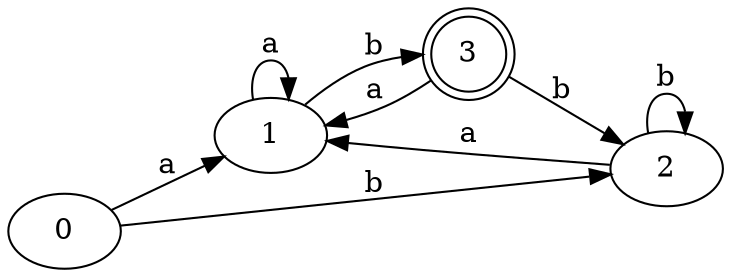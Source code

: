 digraph Automata {
	rankdir=LR
	0 [label=0]
	1 [label=1]
	2 [label=2]
	3 [label=3 shape=doublecircle]
	0 -> 1 [label=a]
	0 -> 2 [label=b]
	1 -> 1 [label=a]
	1 -> 3 [label=b]
	2 -> 1 [label=a]
	2 -> 2 [label=b]
	3 -> 1 [label=a]
	3 -> 2 [label=b]
}
